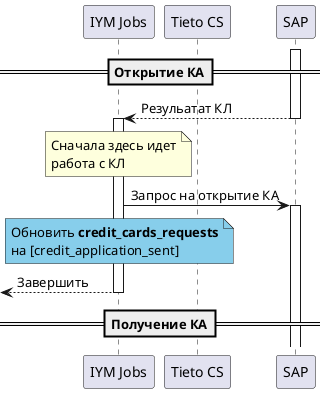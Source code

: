 @startuml
participant "IYM Jobs"    as Jobs
participant "Tieto CS"    as TCS
participant "SAP"         as SAP

==Открытие КА==
activate SAP
Jobs <-- SAP : Резульатат КЛ
deactivate SAP
activate Jobs
note over Jobs
Сначала здесь идет
работа с КЛ
end note
Jobs -> SAP : Запрос на открытие КА
activate SAP
note over Jobs #SkyBlue
Обновить **credit_cards_requests**
на [credit_application_sent]
end note
<-- Jobs : Завершить
deactivate Jobs
==Получение КА==

@enduml
